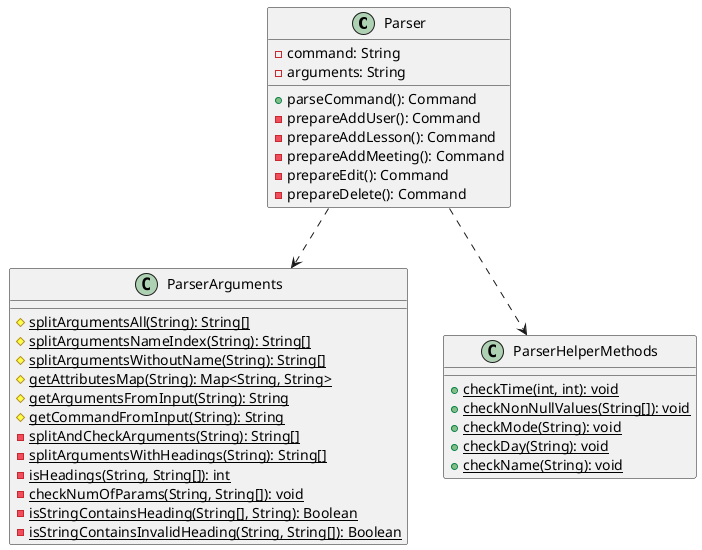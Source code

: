 @startuml

class Parser {
-command: String
-arguments: String

+parseCommand(): Command
-prepareAddUser(): Command
-prepareAddLesson(): Command
-prepareAddMeeting(): Command
-prepareEdit(): Command
-prepareDelete(): Command
}

class ParserArguments {
#{static} splitArgumentsAll(String): String[]
#{static} splitArgumentsNameIndex(String): String[]
#{static} splitArgumentsWithoutName(String): String[]
#{static} getAttributesMap(String): Map<String, String>
#{static} getArgumentsFromInput(String): String
#{static} getCommandFromInput(String): String
-{static} splitAndCheckArguments(String): String[]
-{static} splitArgumentsWithHeadings(String): String[]
-{static} isHeadings(String, String[]): int
-{static} checkNumOfParams(String, String[]): void
-{static} isStringContainsHeading(String[], String): Boolean
-{static} isStringContainsInvalidHeading(String, String[]): Boolean
}

class ParserHelperMethods {
+{static} checkTime(int, int): void
+{static} checkNonNullValues(String[]): void
+{static} checkMode(String): void
+{static} checkDay(String): void
+{static} checkName(String): void
}

Parser ..> ParserHelperMethods
Parser ..> ParserArguments

@enduml